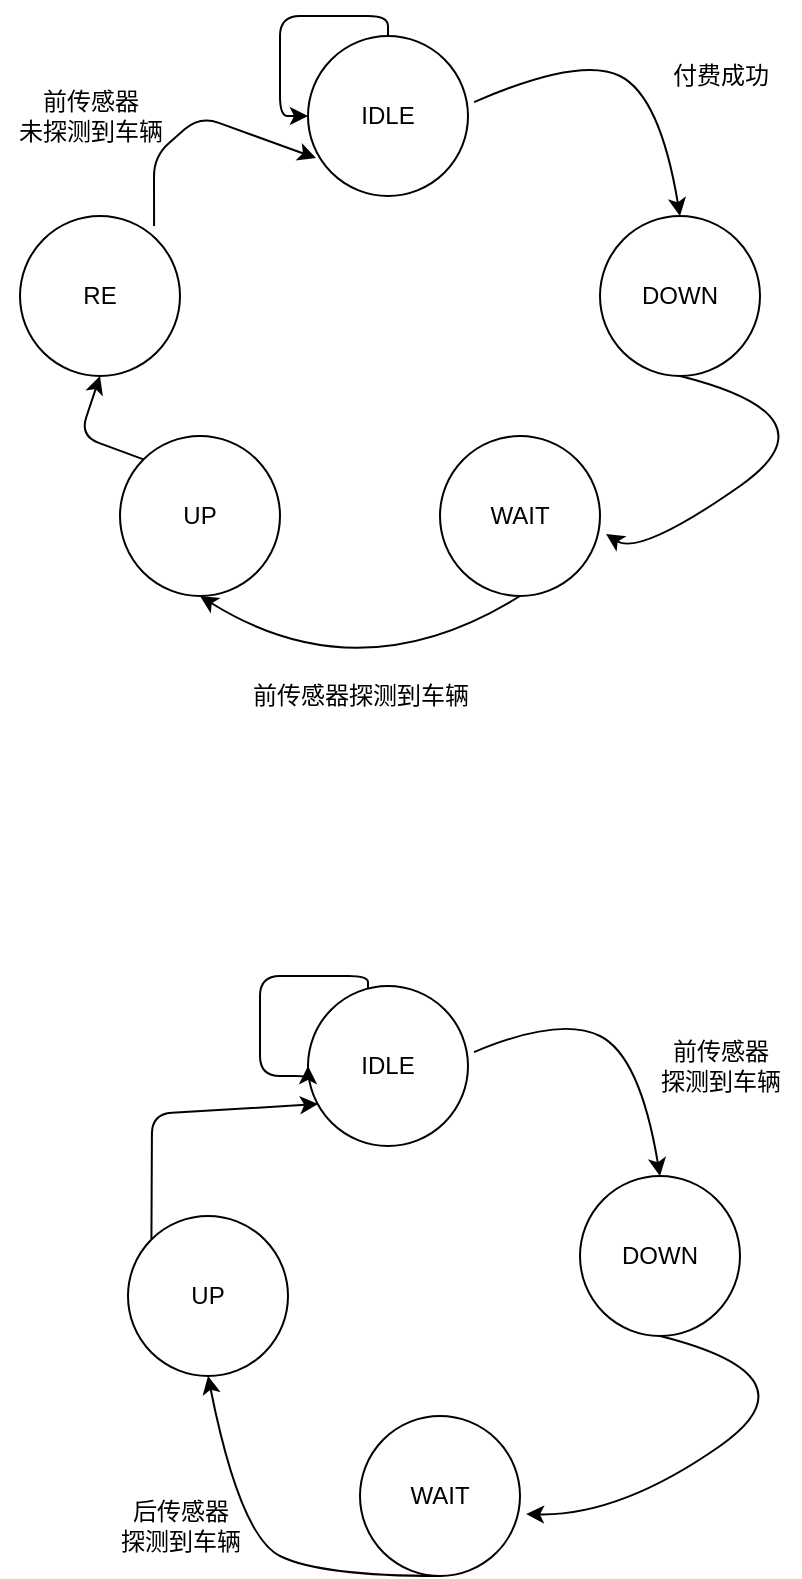 <mxfile version="14.6.13" type="github">
  <diagram id="LB5ANaDwlQLxn0U3q3Hp" name="Page-1">
    <mxGraphModel dx="1350" dy="804" grid="1" gridSize="10" guides="1" tooltips="1" connect="1" arrows="1" fold="1" page="1" pageScale="1" pageWidth="827" pageHeight="1169" math="0" shadow="0">
      <root>
        <mxCell id="0" />
        <mxCell id="1" parent="0" />
        <mxCell id="4IkOBofehqa5BJYoAM2C-1" value="IDLE" style="ellipse;whiteSpace=wrap;html=1;aspect=fixed;rounded=0;sketch=0;" vertex="1" parent="1">
          <mxGeometry x="374" y="130" width="80" height="80" as="geometry" />
        </mxCell>
        <mxCell id="4IkOBofehqa5BJYoAM2C-2" value="DOWN" style="ellipse;whiteSpace=wrap;html=1;aspect=fixed;rounded=0;sketch=0;" vertex="1" parent="1">
          <mxGeometry x="520" y="220" width="80" height="80" as="geometry" />
        </mxCell>
        <mxCell id="4IkOBofehqa5BJYoAM2C-4" value="" style="curved=1;endArrow=classic;html=1;exitX=1.038;exitY=0.413;exitDx=0;exitDy=0;exitPerimeter=0;entryX=0.5;entryY=0;entryDx=0;entryDy=0;" edge="1" parent="1" source="4IkOBofehqa5BJYoAM2C-1" target="4IkOBofehqa5BJYoAM2C-2">
          <mxGeometry width="50" height="50" relative="1" as="geometry">
            <mxPoint x="340" y="410" as="sourcePoint" />
            <mxPoint x="390" y="360" as="targetPoint" />
            <Array as="points">
              <mxPoint x="510" y="140" />
              <mxPoint x="550" y="160" />
            </Array>
          </mxGeometry>
        </mxCell>
        <mxCell id="4IkOBofehqa5BJYoAM2C-5" value="付费成功" style="text;html=1;align=center;verticalAlign=middle;resizable=0;points=[];autosize=1;strokeColor=none;" vertex="1" parent="1">
          <mxGeometry x="550" y="140" width="60" height="20" as="geometry" />
        </mxCell>
        <mxCell id="4IkOBofehqa5BJYoAM2C-7" style="edgeStyle=orthogonalEdgeStyle;curved=0;rounded=1;sketch=0;orthogonalLoop=1;jettySize=auto;html=1;entryX=0;entryY=0.5;entryDx=0;entryDy=0;" edge="1" parent="1" source="4IkOBofehqa5BJYoAM2C-1" target="4IkOBofehqa5BJYoAM2C-1">
          <mxGeometry relative="1" as="geometry">
            <Array as="points">
              <mxPoint x="414" y="120" />
              <mxPoint x="360" y="120" />
              <mxPoint x="360" y="170" />
            </Array>
          </mxGeometry>
        </mxCell>
        <mxCell id="4IkOBofehqa5BJYoAM2C-8" value="WAIT" style="ellipse;whiteSpace=wrap;html=1;aspect=fixed;rounded=0;sketch=0;" vertex="1" parent="1">
          <mxGeometry x="440" y="330" width="80" height="80" as="geometry" />
        </mxCell>
        <mxCell id="4IkOBofehqa5BJYoAM2C-10" value="" style="curved=1;endArrow=classic;html=1;exitX=0.5;exitY=1;exitDx=0;exitDy=0;entryX=1.038;entryY=0.613;entryDx=0;entryDy=0;entryPerimeter=0;" edge="1" parent="1" source="4IkOBofehqa5BJYoAM2C-2" target="4IkOBofehqa5BJYoAM2C-8">
          <mxGeometry width="50" height="50" relative="1" as="geometry">
            <mxPoint x="360" y="400" as="sourcePoint" />
            <mxPoint x="410" y="350" as="targetPoint" />
            <Array as="points">
              <mxPoint x="640" y="320" />
              <mxPoint x="540" y="390" />
            </Array>
          </mxGeometry>
        </mxCell>
        <mxCell id="4IkOBofehqa5BJYoAM2C-11" value="UP" style="ellipse;whiteSpace=wrap;html=1;aspect=fixed;rounded=0;sketch=0;" vertex="1" parent="1">
          <mxGeometry x="280" y="330" width="80" height="80" as="geometry" />
        </mxCell>
        <mxCell id="4IkOBofehqa5BJYoAM2C-12" value="RE" style="ellipse;whiteSpace=wrap;html=1;aspect=fixed;rounded=0;sketch=0;" vertex="1" parent="1">
          <mxGeometry x="230" y="220" width="80" height="80" as="geometry" />
        </mxCell>
        <mxCell id="4IkOBofehqa5BJYoAM2C-13" value="" style="curved=1;endArrow=classic;html=1;exitX=0.5;exitY=1;exitDx=0;exitDy=0;entryX=0.5;entryY=1;entryDx=0;entryDy=0;" edge="1" parent="1" source="4IkOBofehqa5BJYoAM2C-8" target="4IkOBofehqa5BJYoAM2C-11">
          <mxGeometry width="50" height="50" relative="1" as="geometry">
            <mxPoint x="340" y="410" as="sourcePoint" />
            <mxPoint x="390" y="360" as="targetPoint" />
            <Array as="points">
              <mxPoint x="400" y="460" />
            </Array>
          </mxGeometry>
        </mxCell>
        <mxCell id="4IkOBofehqa5BJYoAM2C-15" value="" style="endArrow=classic;html=1;exitX=0;exitY=0;exitDx=0;exitDy=0;entryX=0.5;entryY=1;entryDx=0;entryDy=0;" edge="1" parent="1" source="4IkOBofehqa5BJYoAM2C-11" target="4IkOBofehqa5BJYoAM2C-12">
          <mxGeometry width="50" height="50" relative="1" as="geometry">
            <mxPoint x="340" y="410" as="sourcePoint" />
            <mxPoint x="390" y="360" as="targetPoint" />
            <Array as="points">
              <mxPoint x="260" y="330" />
            </Array>
          </mxGeometry>
        </mxCell>
        <mxCell id="4IkOBofehqa5BJYoAM2C-16" value="" style="endArrow=classic;html=1;exitX=0.838;exitY=0.063;exitDx=0;exitDy=0;exitPerimeter=0;entryX=0.05;entryY=0.763;entryDx=0;entryDy=0;entryPerimeter=0;" edge="1" parent="1" source="4IkOBofehqa5BJYoAM2C-12" target="4IkOBofehqa5BJYoAM2C-1">
          <mxGeometry width="50" height="50" relative="1" as="geometry">
            <mxPoint x="340" y="410" as="sourcePoint" />
            <mxPoint x="370" y="190" as="targetPoint" />
            <Array as="points">
              <mxPoint x="297" y="190" />
              <mxPoint x="320" y="170" />
            </Array>
          </mxGeometry>
        </mxCell>
        <mxCell id="4IkOBofehqa5BJYoAM2C-17" value="前传感器探测到车辆" style="text;html=1;align=center;verticalAlign=middle;resizable=0;points=[];autosize=1;strokeColor=none;" vertex="1" parent="1">
          <mxGeometry x="340" y="450" width="120" height="20" as="geometry" />
        </mxCell>
        <mxCell id="4IkOBofehqa5BJYoAM2C-18" value="&lt;div&gt;前传感器&lt;/div&gt;&lt;div&gt;未探测到车辆&lt;/div&gt;" style="text;html=1;align=center;verticalAlign=middle;resizable=0;points=[];autosize=1;strokeColor=none;rotation=0;" vertex="1" parent="1">
          <mxGeometry x="220" y="155" width="90" height="30" as="geometry" />
        </mxCell>
        <mxCell id="4IkOBofehqa5BJYoAM2C-19" value="IDLE" style="ellipse;whiteSpace=wrap;html=1;aspect=fixed;rounded=0;sketch=0;" vertex="1" parent="1">
          <mxGeometry x="374" y="605" width="80" height="80" as="geometry" />
        </mxCell>
        <mxCell id="4IkOBofehqa5BJYoAM2C-20" value="DOWN" style="ellipse;whiteSpace=wrap;html=1;aspect=fixed;rounded=0;sketch=0;" vertex="1" parent="1">
          <mxGeometry x="510" y="700" width="80" height="80" as="geometry" />
        </mxCell>
        <mxCell id="4IkOBofehqa5BJYoAM2C-21" value="" style="curved=1;endArrow=classic;html=1;exitX=1.038;exitY=0.413;exitDx=0;exitDy=0;exitPerimeter=0;entryX=0.5;entryY=0;entryDx=0;entryDy=0;" edge="1" source="4IkOBofehqa5BJYoAM2C-19" target="4IkOBofehqa5BJYoAM2C-20" parent="1">
          <mxGeometry width="50" height="50" relative="1" as="geometry">
            <mxPoint x="330" y="890" as="sourcePoint" />
            <mxPoint x="380" y="840" as="targetPoint" />
            <Array as="points">
              <mxPoint x="500" y="620" />
              <mxPoint x="540" y="640" />
            </Array>
          </mxGeometry>
        </mxCell>
        <mxCell id="4IkOBofehqa5BJYoAM2C-23" style="edgeStyle=orthogonalEdgeStyle;curved=0;rounded=1;sketch=0;orthogonalLoop=1;jettySize=auto;html=1;entryX=0;entryY=0.5;entryDx=0;entryDy=0;" edge="1" source="4IkOBofehqa5BJYoAM2C-19" target="4IkOBofehqa5BJYoAM2C-19" parent="1">
          <mxGeometry relative="1" as="geometry">
            <Array as="points">
              <mxPoint x="404" y="600" />
              <mxPoint x="350" y="600" />
              <mxPoint x="350" y="650" />
            </Array>
          </mxGeometry>
        </mxCell>
        <mxCell id="4IkOBofehqa5BJYoAM2C-24" value="WAIT" style="ellipse;whiteSpace=wrap;html=1;aspect=fixed;rounded=0;sketch=0;" vertex="1" parent="1">
          <mxGeometry x="400" y="820" width="80" height="80" as="geometry" />
        </mxCell>
        <mxCell id="4IkOBofehqa5BJYoAM2C-25" value="" style="curved=1;endArrow=classic;html=1;exitX=0.5;exitY=1;exitDx=0;exitDy=0;entryX=1.038;entryY=0.613;entryDx=0;entryDy=0;entryPerimeter=0;" edge="1" source="4IkOBofehqa5BJYoAM2C-20" target="4IkOBofehqa5BJYoAM2C-24" parent="1">
          <mxGeometry width="50" height="50" relative="1" as="geometry">
            <mxPoint x="350" y="880" as="sourcePoint" />
            <mxPoint x="400" y="830" as="targetPoint" />
            <Array as="points">
              <mxPoint x="630" y="800" />
              <mxPoint x="530" y="870" />
            </Array>
          </mxGeometry>
        </mxCell>
        <mxCell id="4IkOBofehqa5BJYoAM2C-26" value="UP" style="ellipse;whiteSpace=wrap;html=1;aspect=fixed;rounded=0;sketch=0;" vertex="1" parent="1">
          <mxGeometry x="284" y="720" width="80" height="80" as="geometry" />
        </mxCell>
        <mxCell id="4IkOBofehqa5BJYoAM2C-28" value="" style="curved=1;endArrow=classic;html=1;exitX=0.5;exitY=1;exitDx=0;exitDy=0;entryX=0.5;entryY=1;entryDx=0;entryDy=0;" edge="1" source="4IkOBofehqa5BJYoAM2C-24" target="4IkOBofehqa5BJYoAM2C-26" parent="1">
          <mxGeometry width="50" height="50" relative="1" as="geometry">
            <mxPoint x="330" y="890" as="sourcePoint" />
            <mxPoint x="380" y="840" as="targetPoint" />
            <Array as="points">
              <mxPoint x="380" y="900" />
              <mxPoint x="340" y="880" />
            </Array>
          </mxGeometry>
        </mxCell>
        <mxCell id="4IkOBofehqa5BJYoAM2C-29" value="" style="endArrow=classic;html=1;exitX=0;exitY=0;exitDx=0;exitDy=0;entryX=0.063;entryY=0.738;entryDx=0;entryDy=0;entryPerimeter=0;" edge="1" source="4IkOBofehqa5BJYoAM2C-26" target="4IkOBofehqa5BJYoAM2C-19" parent="1">
          <mxGeometry width="50" height="50" relative="1" as="geometry">
            <mxPoint x="344" y="800" as="sourcePoint" />
            <mxPoint x="274" y="690" as="targetPoint" />
            <Array as="points">
              <mxPoint x="296" y="669" />
            </Array>
          </mxGeometry>
        </mxCell>
        <mxCell id="4IkOBofehqa5BJYoAM2C-31" value="&lt;div&gt;前传感器&lt;/div&gt;&lt;div&gt;探测到车辆&lt;/div&gt;" style="text;html=1;align=center;verticalAlign=middle;resizable=0;points=[];autosize=1;strokeColor=none;" vertex="1" parent="1">
          <mxGeometry x="540" y="630" width="80" height="30" as="geometry" />
        </mxCell>
        <mxCell id="4IkOBofehqa5BJYoAM2C-32" value="&lt;div&gt;后传感器&lt;/div&gt;&lt;div&gt;探测到车辆&lt;/div&gt;" style="text;html=1;align=center;verticalAlign=middle;resizable=0;points=[];autosize=1;strokeColor=none;rotation=0;" vertex="1" parent="1">
          <mxGeometry x="270" y="860" width="80" height="30" as="geometry" />
        </mxCell>
      </root>
    </mxGraphModel>
  </diagram>
</mxfile>
